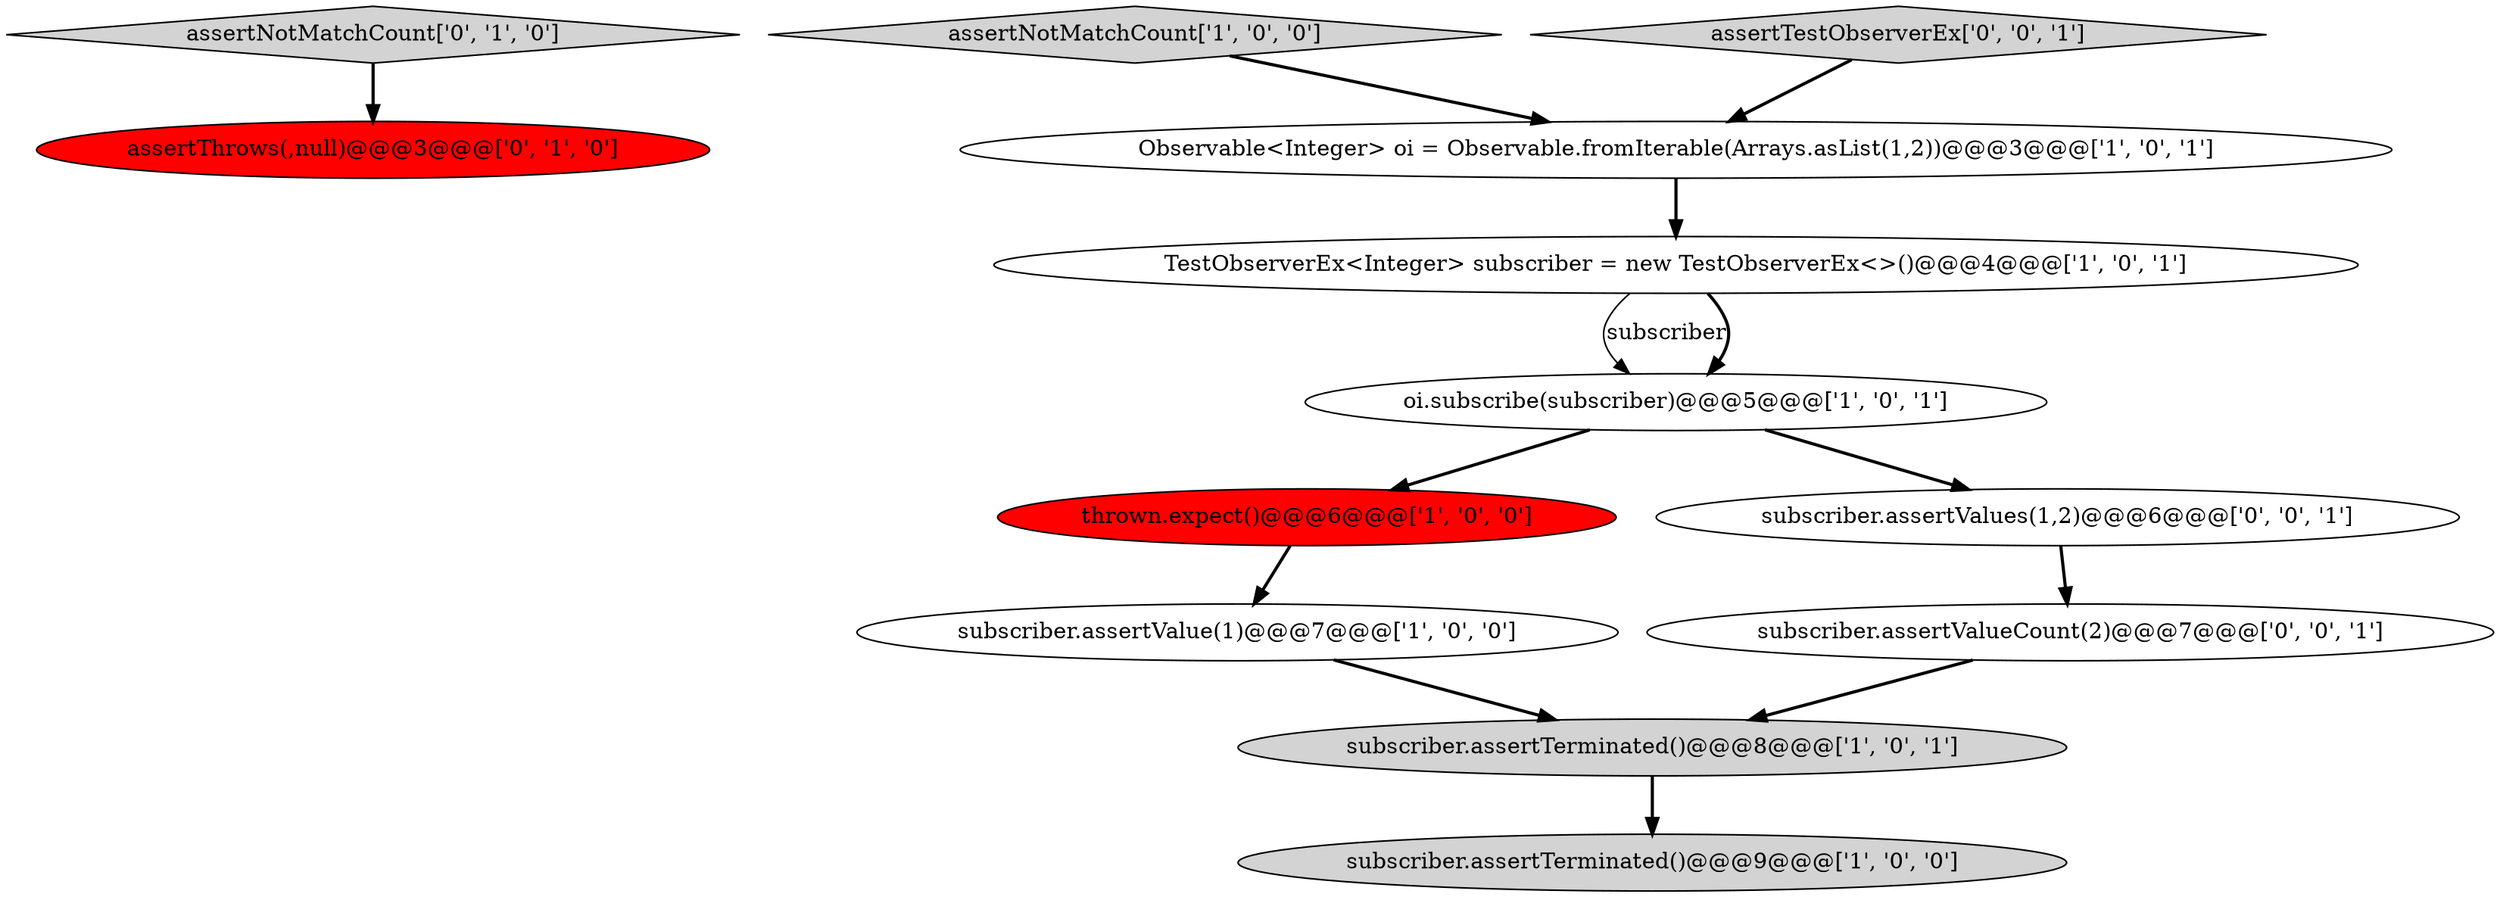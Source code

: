 digraph {
9 [style = filled, label = "assertThrows(,null)@@@3@@@['0', '1', '0']", fillcolor = red, shape = ellipse image = "AAA1AAABBB2BBB"];
4 [style = filled, label = "TestObserverEx<Integer> subscriber = new TestObserverEx<>()@@@4@@@['1', '0', '1']", fillcolor = white, shape = ellipse image = "AAA0AAABBB1BBB"];
7 [style = filled, label = "subscriber.assertTerminated()@@@8@@@['1', '0', '1']", fillcolor = lightgray, shape = ellipse image = "AAA0AAABBB1BBB"];
5 [style = filled, label = "assertNotMatchCount['1', '0', '0']", fillcolor = lightgray, shape = diamond image = "AAA0AAABBB1BBB"];
12 [style = filled, label = "assertTestObserverEx['0', '0', '1']", fillcolor = lightgray, shape = diamond image = "AAA0AAABBB3BBB"];
3 [style = filled, label = "subscriber.assertTerminated()@@@9@@@['1', '0', '0']", fillcolor = lightgray, shape = ellipse image = "AAA0AAABBB1BBB"];
11 [style = filled, label = "subscriber.assertValueCount(2)@@@7@@@['0', '0', '1']", fillcolor = white, shape = ellipse image = "AAA0AAABBB3BBB"];
1 [style = filled, label = "thrown.expect()@@@6@@@['1', '0', '0']", fillcolor = red, shape = ellipse image = "AAA1AAABBB1BBB"];
6 [style = filled, label = "oi.subscribe(subscriber)@@@5@@@['1', '0', '1']", fillcolor = white, shape = ellipse image = "AAA0AAABBB1BBB"];
0 [style = filled, label = "Observable<Integer> oi = Observable.fromIterable(Arrays.asList(1,2))@@@3@@@['1', '0', '1']", fillcolor = white, shape = ellipse image = "AAA0AAABBB1BBB"];
10 [style = filled, label = "subscriber.assertValues(1,2)@@@6@@@['0', '0', '1']", fillcolor = white, shape = ellipse image = "AAA0AAABBB3BBB"];
8 [style = filled, label = "assertNotMatchCount['0', '1', '0']", fillcolor = lightgray, shape = diamond image = "AAA0AAABBB2BBB"];
2 [style = filled, label = "subscriber.assertValue(1)@@@7@@@['1', '0', '0']", fillcolor = white, shape = ellipse image = "AAA0AAABBB1BBB"];
6->1 [style = bold, label=""];
1->2 [style = bold, label=""];
11->7 [style = bold, label=""];
2->7 [style = bold, label=""];
5->0 [style = bold, label=""];
4->6 [style = solid, label="subscriber"];
0->4 [style = bold, label=""];
4->6 [style = bold, label=""];
12->0 [style = bold, label=""];
6->10 [style = bold, label=""];
7->3 [style = bold, label=""];
8->9 [style = bold, label=""];
10->11 [style = bold, label=""];
}
